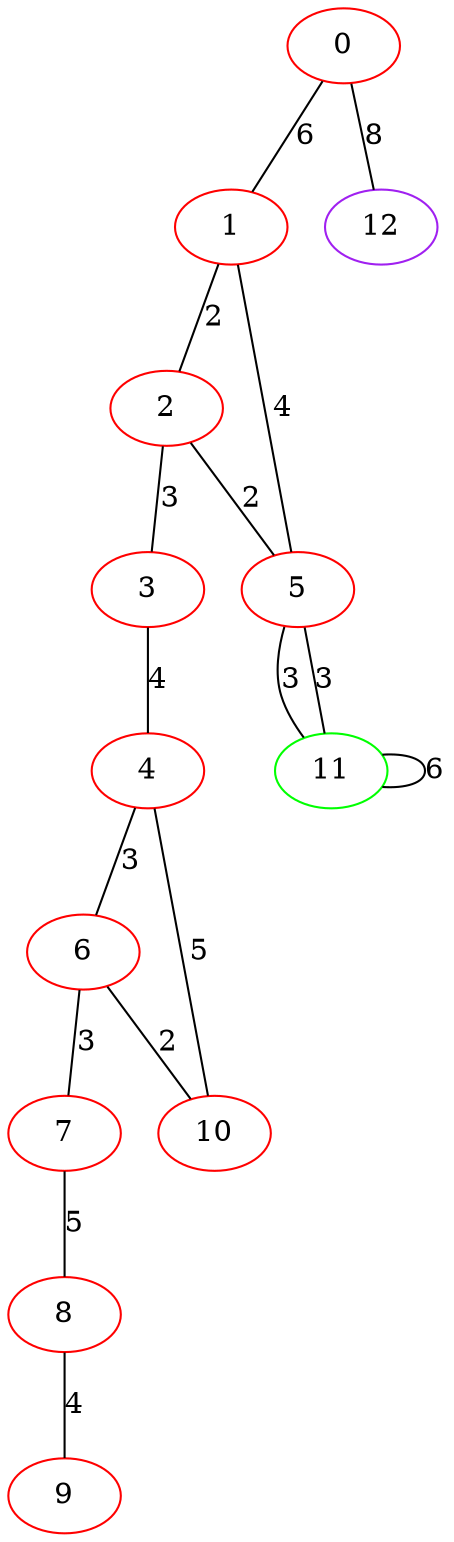 graph "" {
0 [color=red, weight=1];
1 [color=red, weight=1];
2 [color=red, weight=1];
3 [color=red, weight=1];
4 [color=red, weight=1];
5 [color=red, weight=1];
6 [color=red, weight=1];
7 [color=red, weight=1];
8 [color=red, weight=1];
9 [color=red, weight=1];
10 [color=red, weight=1];
11 [color=green, weight=2];
12 [color=purple, weight=4];
0 -- 1  [key=0, label=6];
0 -- 12  [key=0, label=8];
1 -- 2  [key=0, label=2];
1 -- 5  [key=0, label=4];
2 -- 3  [key=0, label=3];
2 -- 5  [key=0, label=2];
3 -- 4  [key=0, label=4];
4 -- 10  [key=0, label=5];
4 -- 6  [key=0, label=3];
5 -- 11  [key=0, label=3];
5 -- 11  [key=1, label=3];
6 -- 10  [key=0, label=2];
6 -- 7  [key=0, label=3];
7 -- 8  [key=0, label=5];
8 -- 9  [key=0, label=4];
11 -- 11  [key=0, label=6];
}

